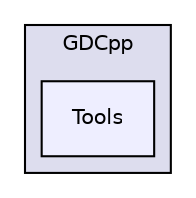 digraph "Tools" {
  compound=true
  node [ fontsize="10", fontname="Helvetica"];
  edge [ labelfontsize="10", labelfontname="Helvetica"];
  subgraph clusterdir_d2357026098860ba2e16e48ff3d9516a {
    graph [ bgcolor="#ddddee", pencolor="black", label="GDCpp" fontname="Helvetica", fontsize="10", URL="dir_d2357026098860ba2e16e48ff3d9516a.html"]
  dir_04db4b40f91f563c5027677ba19883d0 [shape=box, label="Tools", style="filled", fillcolor="#eeeeff", pencolor="black", URL="dir_04db4b40f91f563c5027677ba19883d0.html"];
  }
}
